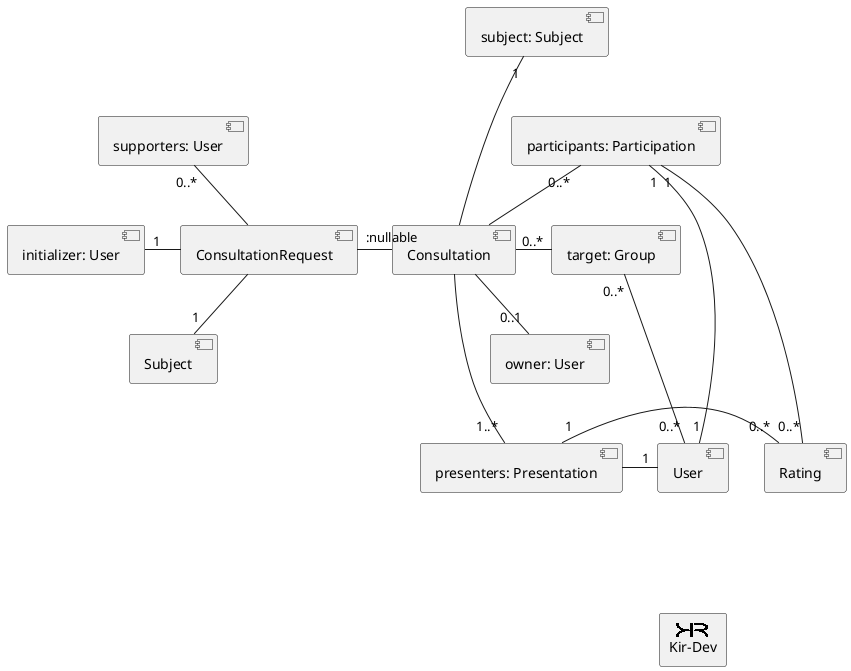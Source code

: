 @startuml
'https://plantuml.com/class-diagram

[Consultation] -d- "1..*" [presenters: Presentation]
[presenters: Presentation] - "1" [User]
[presenters: Presentation] "1" - "0..*" [Rating]
[Consultation] -d- "0..1" [owner: User]
[Consultation] - "0..*" [target: Group]
[Consultation] -u- "0..*" [participants: Participation]
[Consultation] -u- "1"    [subject: Subject]

'Hidden connection for arranging the diagram
[owner: User] -[hidden]- [presenters: Presentation]
[target: Group] -[hidden]- [owner: User]
[participants: Participation] -[hidden]- [target: Group]
[subject: Subject] -[hidden]- [participants: Participation]

[participants: Participation] "1" -"1" [User]
[participants: Participation] "1" -"0..*" [Rating]
[target: Group] "0..*"-"0..*" [User]

[ConsultationRequest] -":nullable" [Consultation]

[Subject] "1"-u- [ConsultationRequest]
[initializer: User] "1"- [ConsultationRequest]
[supporters: User] "0..*"-d- [ConsultationRequest]

'Hidden connection for arranging the diagram
[initializer: User] -[hidden]- [Subject]
[supporters: User] -[hidden]- [initializer: User]


sprite $Logo [32x14/16]{
FFF00000000000FFF0FFFFFFFFFF0000
FFF00000000000FFF0FFFFFFFFFFFF00
FFF00000000000FFF0000000000FFFFF
0FFF0000000000FFF000000000000FFF
0FFFF000000000FFF000000000000FFF
000FFFF0000000FFF00000000000FFFF
0000FFFFFFFFF0FFF00FFFFFFFFFFFF0
00000FFFFFFFFFFFF0FFFFFFFFFF0000
000FFFFFF00000FFF000000FFFFFF000
00FFFF00000000FFF000000000FFFF00
0FFF0000000000FFF00000000000FFF0
FFF00000000000FFF000000000000FFF
FFF00000000000FFF000000000000FFF
FFF00000000000FFF0000000000000FF
}

rectangle "Kir-Dev" as logo<<$Logo>>

[User] --[hidden]- logo


@enduml